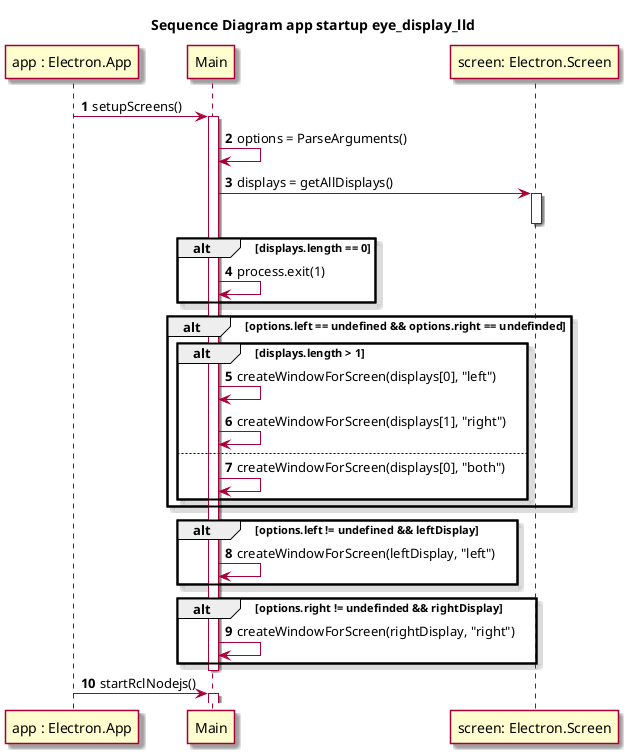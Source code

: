 @startuml Sequence_Diagram_app_startup

title Sequence Diagram app startup eye_display_lld

skin rose

autonumber

participant "app : Electron.App" as ElectronApp
participant "Main" as Main
participant "screen: Electron.Screen" as ElectronScreen

ElectronApp -> Main: setupScreens()
activate Main
Main -> Main: options = ParseArguments()
Main -> ElectronScreen: displays = getAllDisplays()
activate ElectronScreen
deactivate ElectronScreen

alt displays.length == 0 
    Main -> Main: process.exit(1)
end

alt options.left == undefined && options.right == undefinded
    alt displays.length > 1
        Main -> Main: createWindowForScreen(displays[0], "left")
        Main -> Main: createWindowForScreen(displays[1], "right")
    else
    Main -> Main: createWindowForScreen(displays[0], "both")
    end
end 

alt options.left != undefined && leftDisplay
    Main -> Main: createWindowForScreen(leftDisplay, "left")
end

alt options.right != undefinded && rightDisplay
     Main -> Main: createWindowForScreen(rightDisplay, "right")
end
deactivate Main

ElectronApp -> Main: startRclNodejs()
activate Main

@enduml